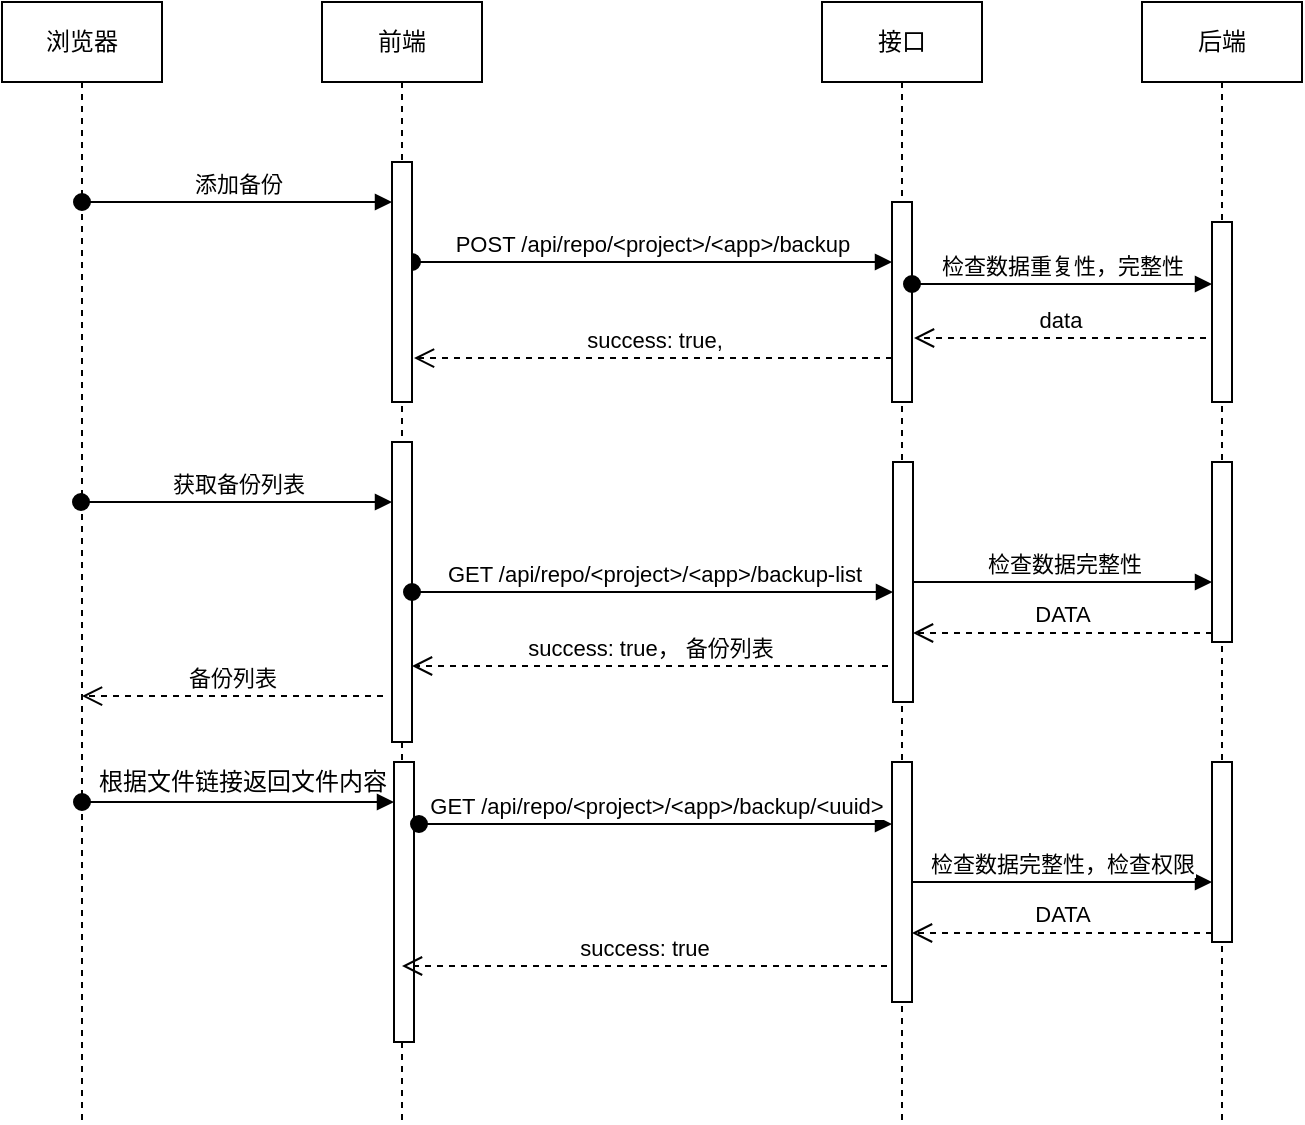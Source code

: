 <mxfile version="13.6.5">
    <diagram id="Um-Lf8mXPwX8oaF7F63W" name="第 1 页">
        <mxGraphModel dx="898" dy="680" grid="1" gridSize="10" guides="1" tooltips="1" connect="1" arrows="1" fold="1" page="1" pageScale="1" pageWidth="827" pageHeight="1169" math="0" shadow="0">
            <root>
                <mxCell id="0"/>
                <mxCell id="1" parent="0"/>
                <mxCell id="54" value="前端" style="shape=umlLifeline;perimeter=lifelinePerimeter;whiteSpace=wrap;html=1;container=1;collapsible=0;recursiveResize=0;outlineConnect=0;" parent="1" vertex="1">
                    <mxGeometry x="230" y="40" width="80" height="560" as="geometry"/>
                </mxCell>
                <mxCell id="76" value="" style="html=1;points=[];perimeter=orthogonalPerimeter;" parent="54" vertex="1">
                    <mxGeometry x="36" y="380" width="10" height="140" as="geometry"/>
                </mxCell>
                <mxCell id="65" value="" style="html=1;points=[];perimeter=orthogonalPerimeter;" parent="54" vertex="1">
                    <mxGeometry x="35" y="220" width="10" height="150" as="geometry"/>
                </mxCell>
                <mxCell id="55" value="后端" style="shape=umlLifeline;perimeter=lifelinePerimeter;whiteSpace=wrap;html=1;container=1;collapsible=0;recursiveResize=0;outlineConnect=0;" parent="1" vertex="1">
                    <mxGeometry x="640" y="40" width="80" height="560" as="geometry"/>
                </mxCell>
                <mxCell id="56" value="" style="html=1;points=[];perimeter=orthogonalPerimeter;" parent="55" vertex="1">
                    <mxGeometry x="35" y="110" width="10" height="90" as="geometry"/>
                </mxCell>
                <mxCell id="66" value="" style="html=1;points=[];perimeter=orthogonalPerimeter;" parent="55" vertex="1">
                    <mxGeometry x="35" y="230" width="10" height="90" as="geometry"/>
                </mxCell>
                <mxCell id="77" value="" style="html=1;points=[];perimeter=orthogonalPerimeter;" parent="55" vertex="1">
                    <mxGeometry x="35" y="380" width="10" height="90" as="geometry"/>
                </mxCell>
                <mxCell id="57" value="浏览器" style="shape=umlLifeline;perimeter=lifelinePerimeter;whiteSpace=wrap;html=1;container=1;collapsible=0;recursiveResize=0;outlineConnect=0;" parent="1" vertex="1">
                    <mxGeometry x="70" y="40" width="80" height="560" as="geometry"/>
                </mxCell>
                <mxCell id="58" value="添加备份" style="html=1;verticalAlign=bottom;startArrow=oval;endArrow=block;startSize=8;" parent="1" source="57" target="60" edge="1">
                    <mxGeometry relative="1" as="geometry">
                        <mxPoint x="120" y="140" as="sourcePoint"/>
                        <Array as="points">
                            <mxPoint x="240.5" y="140"/>
                        </Array>
                    </mxGeometry>
                </mxCell>
                <mxCell id="59" value="POST /api/repo/&amp;lt;project&amp;gt;/&amp;lt;app&amp;gt;/backup" style="html=1;verticalAlign=bottom;startArrow=oval;startFill=1;endArrow=block;startSize=8;" parent="1" source="60" target="64" edge="1">
                    <mxGeometry width="60" relative="1" as="geometry">
                        <mxPoint x="320" y="310" as="sourcePoint"/>
                        <mxPoint x="440" y="170" as="targetPoint"/>
                        <Array as="points">
                            <mxPoint x="420" y="170"/>
                        </Array>
                    </mxGeometry>
                </mxCell>
                <mxCell id="60" value="" style="html=1;points=[];perimeter=orthogonalPerimeter;" parent="1" vertex="1">
                    <mxGeometry x="265" y="120" width="10" height="120" as="geometry"/>
                </mxCell>
                <mxCell id="61" value="success: true," style="html=1;verticalAlign=bottom;endArrow=open;dashed=1;endSize=8;entryX=1.1;entryY=0.817;entryDx=0;entryDy=0;entryPerimeter=0;" parent="1" target="60" edge="1" source="64">
                    <mxGeometry relative="1" as="geometry">
                        <mxPoint x="464" y="220" as="sourcePoint"/>
                        <mxPoint x="275" y="228" as="targetPoint"/>
                    </mxGeometry>
                </mxCell>
                <mxCell id="62" value="获取备份列表" style="html=1;verticalAlign=bottom;startArrow=oval;endArrow=block;startSize=8;" parent="1" target="65" edge="1">
                    <mxGeometry relative="1" as="geometry">
                        <mxPoint x="109.5" y="290" as="sourcePoint"/>
                        <Array as="points">
                            <mxPoint x="180" y="290"/>
                        </Array>
                    </mxGeometry>
                </mxCell>
                <mxCell id="63" value="接口" style="shape=umlLifeline;perimeter=lifelinePerimeter;whiteSpace=wrap;html=1;container=1;collapsible=0;recursiveResize=0;outlineConnect=0;" parent="1" vertex="1">
                    <mxGeometry x="480" y="40" width="80" height="560" as="geometry"/>
                </mxCell>
                <mxCell id="64" value="" style="html=1;points=[];perimeter=orthogonalPerimeter;" parent="63" vertex="1">
                    <mxGeometry x="35" y="100" width="10" height="100" as="geometry"/>
                </mxCell>
                <mxCell id="67" value="" style="html=1;points=[];perimeter=orthogonalPerimeter;" parent="63" vertex="1">
                    <mxGeometry x="35.5" y="230" width="10" height="120" as="geometry"/>
                </mxCell>
                <mxCell id="78" value="" style="html=1;points=[];perimeter=orthogonalPerimeter;" parent="63" vertex="1">
                    <mxGeometry x="35" y="380" width="10" height="120" as="geometry"/>
                </mxCell>
                <mxCell id="71" value="检查数据重复性，完整性" style="html=1;verticalAlign=bottom;startArrow=oval;endArrow=block;startSize=8;exitX=1;exitY=0.41;exitDx=0;exitDy=0;exitPerimeter=0;" parent="1" source="64" target="56" edge="1">
                    <mxGeometry relative="1" as="geometry">
                        <mxPoint x="480" y="180" as="sourcePoint"/>
                    </mxGeometry>
                </mxCell>
                <mxCell id="72" value="data" style="html=1;verticalAlign=bottom;endArrow=open;dashed=1;endSize=8;entryX=1.1;entryY=0.68;entryDx=0;entryDy=0;entryPerimeter=0;exitX=-0.3;exitY=0.644;exitDx=0;exitDy=0;exitPerimeter=0;" parent="1" source="56" target="64" edge="1">
                    <mxGeometry relative="1" as="geometry">
                        <mxPoint x="530" y="270" as="sourcePoint"/>
                        <mxPoint x="510" y="230" as="targetPoint"/>
                    </mxGeometry>
                </mxCell>
                <mxCell id="73" value="success: true， 备份列表" style="html=1;verticalAlign=bottom;endArrow=open;dashed=1;endSize=8;exitX=-0.25;exitY=0.85;exitDx=0;exitDy=0;exitPerimeter=0;" parent="1" source="67" edge="1" target="65">
                    <mxGeometry relative="1" as="geometry">
                        <mxPoint x="464.5" y="351" as="sourcePoint"/>
                        <mxPoint x="290" y="372" as="targetPoint"/>
                    </mxGeometry>
                </mxCell>
                <mxCell id="75" value="" style="html=1;verticalAlign=bottom;startArrow=oval;endArrow=block;startSize=8;" parent="1" target="76" edge="1">
                    <mxGeometry x="-0.096" y="15" relative="1" as="geometry">
                        <mxPoint x="110" y="440" as="sourcePoint"/>
                        <Array as="points">
                            <mxPoint x="180.5" y="440"/>
                        </Array>
                        <mxPoint x="-10" y="5" as="offset"/>
                    </mxGeometry>
                </mxCell>
                <mxCell id="79" value="GET /api/repo/&amp;lt;project&amp;gt;/&amp;lt;app&amp;gt;/backup/&amp;lt;uuid&amp;gt;" style="html=1;verticalAlign=bottom;startArrow=oval;endArrow=block;startSize=8;" parent="1" target="78" edge="1">
                    <mxGeometry relative="1" as="geometry">
                        <mxPoint x="278.5" y="451" as="sourcePoint"/>
                        <mxPoint x="440" y="450" as="targetPoint"/>
                    </mxGeometry>
                </mxCell>
                <mxCell id="80" value="检查数据完整性，检查权限" style="html=1;verticalAlign=bottom;endArrow=block;" parent="1" source="78" edge="1" target="77">
                    <mxGeometry relative="1" as="geometry">
                        <mxPoint x="61" y="390" as="sourcePoint"/>
                        <mxPoint x="665.5" y="470" as="targetPoint"/>
                    </mxGeometry>
                </mxCell>
                <mxCell id="81" value="DATA" style="html=1;verticalAlign=bottom;endArrow=open;dashed=1;endSize=8;exitX=0;exitY=0.95;" parent="1" source="77" edge="1" target="78">
                    <mxGeometry relative="1" as="geometry">
                        <mxPoint x="500" y="505" as="targetPoint"/>
                    </mxGeometry>
                </mxCell>
                <mxCell id="82" value="success: true" style="html=1;verticalAlign=bottom;endArrow=open;dashed=1;endSize=8;exitX=-0.25;exitY=0.85;exitDx=0;exitDy=0;exitPerimeter=0;" parent="1" source="78" edge="1">
                    <mxGeometry relative="1" as="geometry">
                        <mxPoint x="465" y="501" as="sourcePoint"/>
                        <mxPoint x="270" y="522" as="targetPoint"/>
                    </mxGeometry>
                </mxCell>
                <mxCell id="83" value="备份列表" style="html=1;verticalAlign=bottom;endArrow=open;dashed=1;endSize=8;exitX=-0.45;exitY=0.847;exitDx=0;exitDy=0;exitPerimeter=0;" parent="1" source="65" target="57" edge="1">
                    <mxGeometry relative="1" as="geometry">
                        <mxPoint x="220" y="370" as="sourcePoint"/>
                        <mxPoint x="140" y="370" as="targetPoint"/>
                    </mxGeometry>
                </mxCell>
                <mxCell id="70" value="DATA" style="html=1;verticalAlign=bottom;endArrow=open;dashed=1;endSize=8;exitX=0;exitY=0.95;" parent="1" source="66" edge="1" target="67">
                    <mxGeometry relative="1" as="geometry">
                        <mxPoint x="490" y="356" as="targetPoint"/>
                    </mxGeometry>
                </mxCell>
                <mxCell id="69" value="检查数据完整性" style="html=1;verticalAlign=bottom;endArrow=block;" parent="1" source="67" edge="1" target="66">
                    <mxGeometry relative="1" as="geometry">
                        <mxPoint x="500.5" y="280" as="sourcePoint"/>
                        <mxPoint x="610" y="330" as="targetPoint"/>
                    </mxGeometry>
                </mxCell>
                <mxCell id="87" value="根据文件链接返回文件内容" style="text;html=1;align=center;verticalAlign=middle;resizable=0;points=[];autosize=1;" vertex="1" parent="1">
                    <mxGeometry x="110" y="420" width="160" height="20" as="geometry"/>
                </mxCell>
                <mxCell id="68" value="&lt;div&gt;GET /api/repo/&amp;lt;project&amp;gt;/&amp;lt;app&amp;gt;/backup-list&lt;/div&gt;" style="html=1;verticalAlign=bottom;startArrow=oval;endArrow=block;startSize=8;" parent="1" target="67" edge="1" source="65">
                    <mxGeometry relative="1" as="geometry">
                        <mxPoint x="298" y="301" as="sourcePoint"/>
                        <mxPoint x="460" y="304" as="targetPoint"/>
                    </mxGeometry>
                </mxCell>
            </root>
        </mxGraphModel>
    </diagram>
</mxfile>
